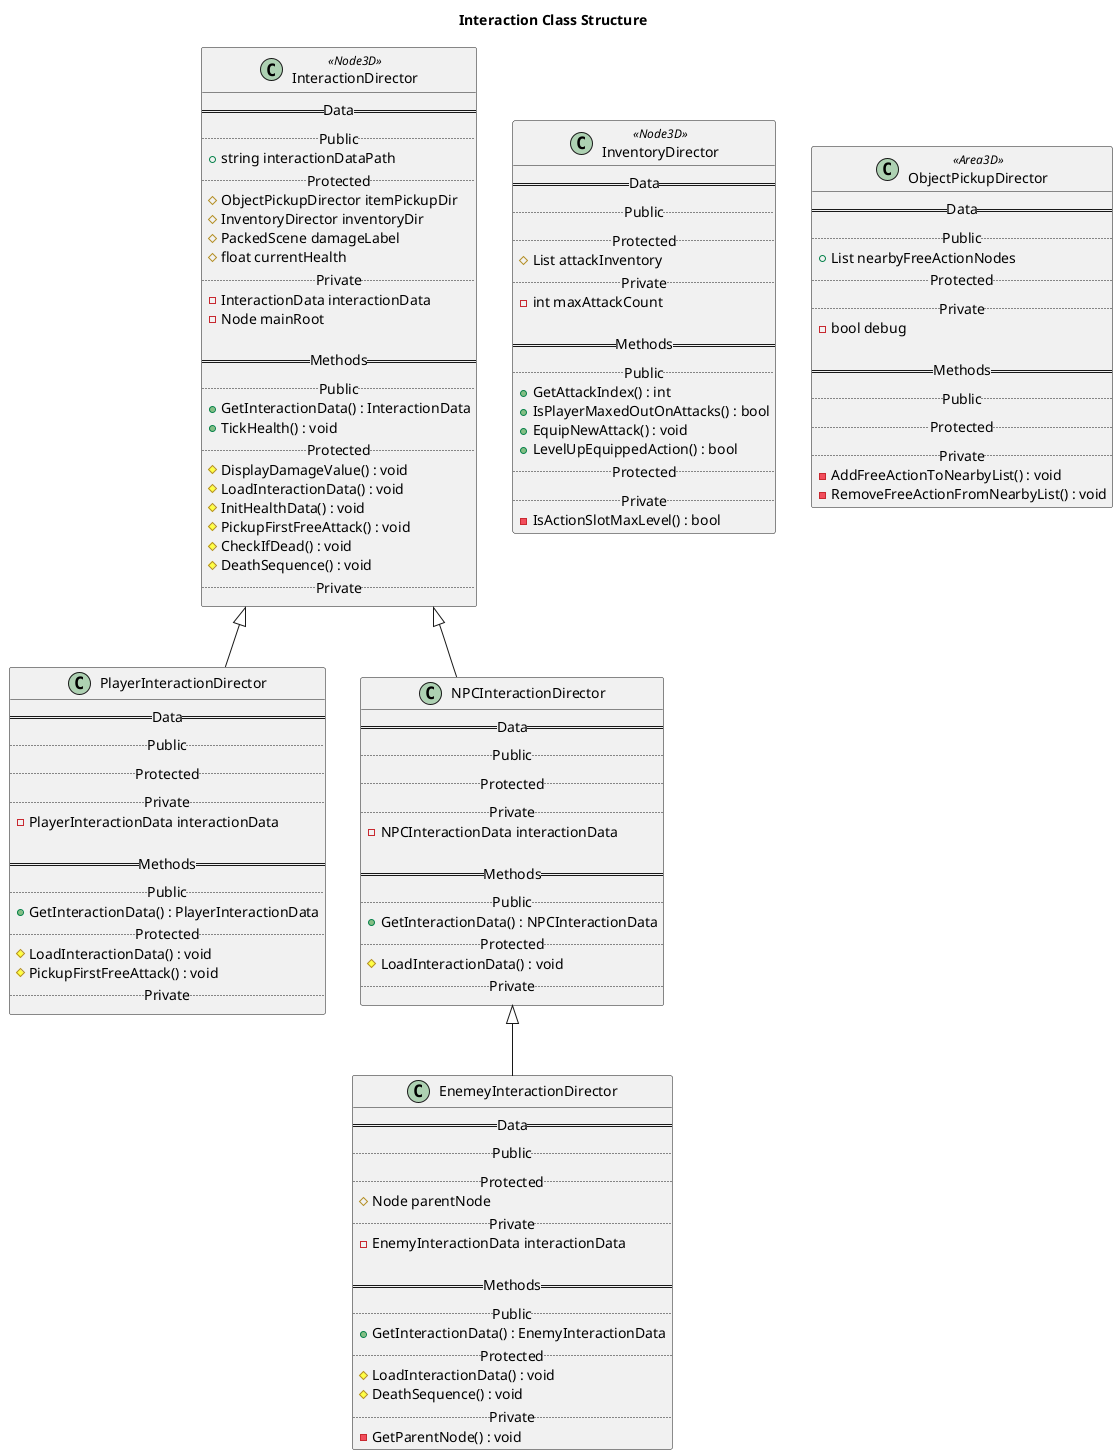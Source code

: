 @startuml Interaction Class Structure

title Interaction Class Structure

class InteractionDirector <<Node3D>>{
    == Data ==
    .. Public ..
    + string interactionDataPath
    .. Protected ..
    # ObjectPickupDirector itemPickupDir
	# InventoryDirector inventoryDir
	# PackedScene damageLabel
	# float currentHealth
    .. Private ..
    - InteractionData interactionData
    - Node mainRoot

    == Methods ==
    .. Public ..
    + GetInteractionData() : InteractionData
    + TickHealth() : void
    .. Protected ..
    # DisplayDamageValue() : void
    # LoadInteractionData() : void
    # InitHealthData() : void
    # PickupFirstFreeAttack() : void
    # CheckIfDead() : void
    # DeathSequence() : void
    .. Private ..
}

class PlayerInteractionDirector {
    == Data ==
    .. Public ..
    .. Protected ..
    .. Private ..
    - PlayerInteractionData interactionData

    == Methods ==
    .. Public ..
    + GetInteractionData() : PlayerInteractionData
    .. Protected ..
    # LoadInteractionData() : void
    # PickupFirstFreeAttack() : void
    .. Private ..
}

class NPCInteractionDirector {
    == Data ==
    .. Public ..
    .. Protected ..
    .. Private ..
    - NPCInteractionData interactionData

    == Methods ==
    .. Public ..
    + GetInteractionData() : NPCInteractionData
    .. Protected ..
    # LoadInteractionData() : void
    .. Private ..
}

class EnemeyInteractionDirector {
    == Data ==
    .. Public ..
    .. Protected ..
    # Node parentNode
    .. Private ..
    - EnemyInteractionData interactionData

    == Methods ==
    .. Public ..
    + GetInteractionData() : EnemyInteractionData
    .. Protected ..
    # LoadInteractionData() : void
    # DeathSequence() : void
    .. Private ..
    - GetParentNode() : void
}

class InventoryDirector <<Node3D>> {
    == Data ==
    .. Public ..
    .. Protected ..
    # List attackInventory
    .. Private ..
    - int maxAttackCount

    == Methods ==
    .. Public ..
    + GetAttackIndex() : int
    + IsPlayerMaxedOutOnAttacks() : bool
    + EquipNewAttack() : void
    + LevelUpEquippedAction() : bool
    .. Protected ..
    .. Private ..
    - IsActionSlotMaxLevel() : bool
}

class ObjectPickupDirector <<Area3D>> {
    == Data ==
    .. Public ..
    + List nearbyFreeActionNodes
    .. Protected ..
    .. Private ..
    - bool debug

    == Methods ==
    .. Public ..
    .. Protected ..
    .. Private ..
    - AddFreeActionToNearbyList() : void
    - RemoveFreeActionFromNearbyList() : void
}

InteractionDirector <|-- PlayerInteractionDirector
InteractionDirector <|-- NPCInteractionDirector
NPCInteractionDirector <|-- EnemeyInteractionDirector

@enduml